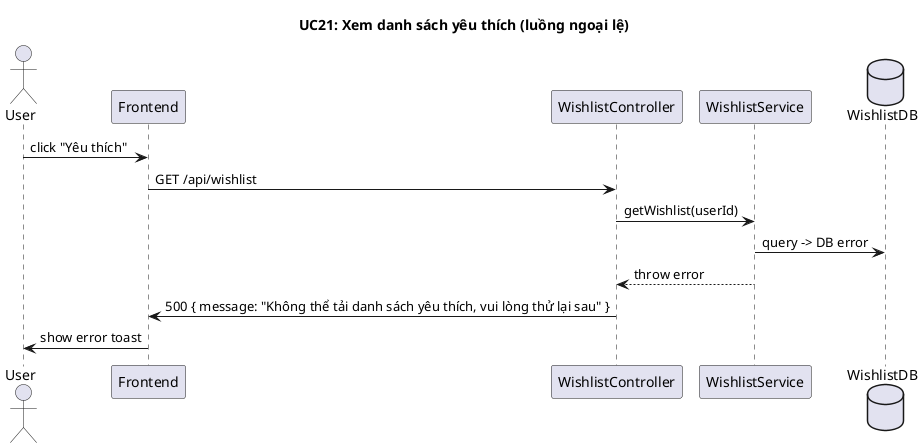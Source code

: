 @startuml UC21_Wishlist_Error

title UC21: Xem danh sách yêu thích (luồng ngoại lệ)

actor User
participant Frontend
participant WishlistController
participant WishlistService
database WishlistDB

User -> Frontend: click "Yêu thích"
Frontend -> WishlistController: GET /api/wishlist
WishlistController -> WishlistService: getWishlist(userId)
WishlistService -> WishlistDB: query -> DB error
WishlistService --> WishlistController: throw error
WishlistController -> Frontend: 500 { message: "Không thể tải danh sách yêu thích, vui lòng thử lại sau" }
Frontend -> User: show error toast
@enduml
